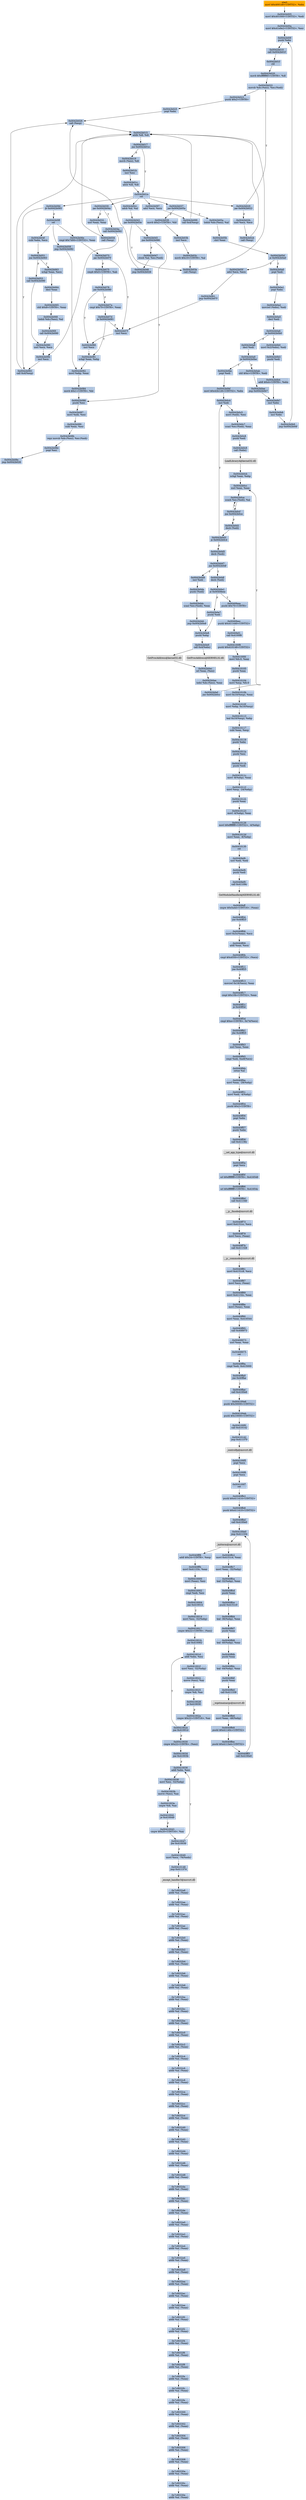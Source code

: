 digraph G {
node[shape=rectangle,style=filled,fillcolor=lightsteelblue,color=lightsteelblue]
bgcolor="transparent"
a0x0042b000movl_0x4001d0UINT32_ebx[label="start\nmovl $0x4001d0<UINT32>, %ebx",fillcolor="orange",color="lightgrey"];
a0x0042b005movl_0x401000UINT32_edi[label="0x0042b005\nmovl $0x401000<UINT32>, %edi"];
a0x0042b00amovl_0x41e9e2UINT32_esi[label="0x0042b00a\nmovl $0x41e9e2<UINT32>, %esi"];
a0x0042b00fpushl_ebx[label="0x0042b00f\npushl %ebx"];
a0x0042b010call_0x0042b01f[label="0x0042b010\ncall 0x0042b01f"];
a0x0042b01fcld_[label="0x0042b01f\ncld "];
a0x0042b020movb_0xffffff80UINT8_dl[label="0x0042b020\nmovb $0xffffff80<UINT8>, %dl"];
a0x0042b022movsb_ds_esi__es_edi_[label="0x0042b022\nmovsb %ds:(%esi), %es:(%edi)"];
a0x0042b023pushl_0x2UINT8[label="0x0042b023\npushl $0x2<UINT8>"];
a0x0042b025popl_ebx[label="0x0042b025\npopl %ebx"];
a0x0042b026call_esp_[label="0x0042b026\ncall (%esp)"];
a0x0042b015addb_dl_dl[label="0x0042b015\naddb %dl, %dl"];
a0x0042b017jne_0x0042b01e[label="0x0042b017\njne 0x0042b01e"];
a0x0042b019movb_esi__dl[label="0x0042b019\nmovb (%esi), %dl"];
a0x0042b01bincl_esi[label="0x0042b01b\nincl %esi"];
a0x0042b01cadcb_dl_dl[label="0x0042b01c\nadcb %dl, %dl"];
a0x0042b01eret[label="0x0042b01e\nret"];
a0x0042b029jae_0x0042b022[label="0x0042b029\njae 0x0042b022"];
a0x0042b02bxorl_ecx_ecx[label="0x0042b02b\nxorl %ecx, %ecx"];
a0x0042b02dcall_esp_[label="0x0042b02d\ncall (%esp)"];
a0x0042b030jae_0x0042b04a[label="0x0042b030\njae 0x0042b04a"];
a0x0042b032xorl_eax_eax[label="0x0042b032\nxorl %eax, %eax"];
a0x0042b034call_esp_[label="0x0042b034\ncall (%esp)"];
a0x0042b037jae_0x0042b05a[label="0x0042b037\njae 0x0042b05a"];
a0x0042b039movb_0x2UINT8_bl[label="0x0042b039\nmovb $0x2<UINT8>, %bl"];
a0x0042b03bincl_ecx[label="0x0042b03b\nincl %ecx"];
a0x0042b03cmovb_0x10UINT8_al[label="0x0042b03c\nmovb $0x10<UINT8>, %al"];
a0x0042b03ecall_esp_[label="0x0042b03e\ncall (%esp)"];
a0x0042b041adcb_al_al[label="0x0042b041\nadcb %al, %al"];
a0x0042b043jae_0x0042b03e[label="0x0042b043\njae 0x0042b03e"];
a0x0042b045jne_0x0042b086[label="0x0042b045\njne 0x0042b086"];
a0x0042b086pushl_esi[label="0x0042b086\npushl %esi"];
a0x0042b087movl_edi_esi[label="0x0042b087\nmovl %edi, %esi"];
a0x0042b089subl_eax_esi[label="0x0042b089\nsubl %eax, %esi"];
a0x0042b08brepz_movsb_ds_esi__es_edi_[label="0x0042b08b\nrepz movsb %ds:(%esi), %es:(%edi)"];
a0x0042b08dpopl_esi[label="0x0042b08d\npopl %esi"];
a0x0042b08ejmp_0x0042b026[label="0x0042b08e\njmp 0x0042b026"];
a0x0042b047stosb_al_es_edi_[label="0x0042b047\nstosb %al, %es:(%edi)"];
a0x0042b048jmp_0x0042b026[label="0x0042b048\njmp 0x0042b026"];
a0x0042b05alodsb_ds_esi__al[label="0x0042b05a\nlodsb %ds:(%esi), %al"];
a0x0042b05bshrl_eax[label="0x0042b05b\nshrl %eax"];
a0x0042b05dje_0x0042b0a0[label="0x0042b05d\nje 0x0042b0a0"];
a0x0042b05fadcl_ecx_ecx[label="0x0042b05f\nadcl %ecx, %ecx"];
a0x0042b061jmp_0x0042b07f[label="0x0042b061\njmp 0x0042b07f"];
a0x0042b07fincl_ecx[label="0x0042b07f\nincl %ecx"];
a0x0042b080incl_ecx[label="0x0042b080\nincl %ecx"];
a0x0042b081xchgl_eax_ebp[label="0x0042b081\nxchgl %eax, %ebp"];
a0x0042b082movl_ebp_eax[label="0x0042b082\nmovl %ebp, %eax"];
a0x0042b084movb_0x1UINT8_bl[label="0x0042b084\nmovb $0x1<UINT8>, %bl"];
a0x0042b04acall_0x0042b092[label="0x0042b04a\ncall 0x0042b092"];
a0x0042b092incl_ecx[label="0x0042b092\nincl %ecx"];
a0x0042b093call_0x4esp_[label="0x0042b093\ncall 0x4(%esp)"];
a0x0042b097adcl_ecx_ecx[label="0x0042b097\nadcl %ecx, %ecx"];
a0x0042b099call_0x4esp_[label="0x0042b099\ncall 0x4(%esp)"];
a0x0042b09djb_0x0042b093[label="0x0042b09d\njb 0x0042b093"];
a0x0042b09fret[label="0x0042b09f\nret"];
a0x0042b04fsubl_ebx_ecx[label="0x0042b04f\nsubl %ebx, %ecx"];
a0x0042b051jne_0x0042b063[label="0x0042b051\njne 0x0042b063"];
a0x0042b063xchgl_eax_ecx[label="0x0042b063\nxchgl %eax, %ecx"];
a0x0042b064decl_eax[label="0x0042b064\ndecl %eax"];
a0x0042b065shll_0x8UINT8_eax[label="0x0042b065\nshll $0x8<UINT8>, %eax"];
a0x0042b068lodsb_ds_esi__al[label="0x0042b068\nlodsb %ds:(%esi), %al"];
a0x0042b069call_0x0042b090[label="0x0042b069\ncall 0x0042b090"];
a0x0042b090xorl_ecx_ecx[label="0x0042b090\nxorl %ecx, %ecx"];
a0x0042b06ecmpl_0x7d00UINT32_eax[label="0x0042b06e\ncmpl $0x7d00<UINT32>, %eax"];
a0x0042b073jae_0x0042b07f[label="0x0042b073\njae 0x0042b07f"];
a0x0042b075cmpb_0x5UINT8_ah[label="0x0042b075\ncmpb $0x5<UINT8>, %ah"];
a0x0042b078jae_0x0042b080[label="0x0042b078\njae 0x0042b080"];
a0x0042b07acmpl_0x7fUINT8_eax[label="0x0042b07a\ncmpl $0x7f<UINT8>, %eax"];
a0x0042b07dja_0x0042b081[label="0x0042b07d\nja 0x0042b081"];
a0x0042b053call_0x0042b090[label="0x0042b053\ncall 0x0042b090"];
a0x0042b058jmp_0x0042b082[label="0x0042b058\njmp 0x0042b082"];
a0x0042b0a0popl_edi[label="0x0042b0a0\npopl %edi"];
a0x0042b0a1popl_ebx[label="0x0042b0a1\npopl %ebx"];
a0x0042b0a2movzwl_ebx__edi[label="0x0042b0a2\nmovzwl (%ebx), %edi"];
a0x0042b0a5decl_edi[label="0x0042b0a5\ndecl %edi"];
a0x0042b0a6je_0x0042b0b0[label="0x0042b0a6\nje 0x0042b0b0"];
a0x0042b0a8decl_edi[label="0x0042b0a8\ndecl %edi"];
a0x0042b0a9je_0x0042b0be[label="0x0042b0a9\nje 0x0042b0be"];
a0x0042b0abshll_0xcUINT8_edi[label="0x0042b0ab\nshll $0xc<UINT8>, %edi"];
a0x0042b0aejmp_0x0042b0b7[label="0x0042b0ae\njmp 0x0042b0b7"];
a0x0042b0b7incl_ebx[label="0x0042b0b7\nincl %ebx"];
a0x0042b0b8incl_ebx[label="0x0042b0b8\nincl %ebx"];
a0x0042b0b9jmp_0x0042b00f[label="0x0042b0b9\njmp 0x0042b00f"];
a0x0042b0b0movl_0x2ebx__edi[label="0x0042b0b0\nmovl 0x2(%ebx), %edi"];
a0x0042b0b3pushl_edi[label="0x0042b0b3\npushl %edi"];
a0x0042b0b4addl_0x4UINT8_ebx[label="0x0042b0b4\naddl $0x4<UINT8>, %ebx"];
a0x0042b0bepopl_edi[label="0x0042b0be\npopl %edi"];
a0x0042b0bfmovl_0x42b128UINT32_ebx[label="0x0042b0bf\nmovl $0x42b128<UINT32>, %ebx"];
a0x0042b0c4incl_edi[label="0x0042b0c4\nincl %edi"];
a0x0042b0c5movl_edi__esi[label="0x0042b0c5\nmovl (%edi), %esi"];
a0x0042b0c7scasl_es_edi__eax[label="0x0042b0c7\nscasl %es:(%edi), %eax"];
a0x0042b0c8pushl_edi[label="0x0042b0c8\npushl %edi"];
a0x0042b0c9call_ebx_[label="0x0042b0c9\ncall (%ebx)"];
LoadLibraryA_kernel32_dll[label="LoadLibraryA@kernel32.dll",fillcolor="lightgrey",color="lightgrey"];
a0x0042b0cbxchgl_eax_ebp[label="0x0042b0cb\nxchgl %eax, %ebp"];
a0x0042b0ccxorl_eax_eax[label="0x0042b0cc\nxorl %eax, %eax"];
a0x0042b0cescasb_es_edi__al[label="0x0042b0ce\nscasb %es:(%edi), %al"];
a0x0042b0cfjne_0x0042b0ce[label="0x0042b0cf\njne 0x0042b0ce"];
a0x0042b0d1decb_edi_[label="0x0042b0d1\ndecb (%edi)"];
a0x0042b0d3je_0x0042b0c4[label="0x0042b0d3\nje 0x0042b0c4"];
a0x0042b0d5decb_edi_[label="0x0042b0d5\ndecb (%edi)"];
a0x0042b0d7jne_0x0042b0df[label="0x0042b0d7\njne 0x0042b0df"];
a0x0042b0dfdecb_edi_[label="0x0042b0df\ndecb (%edi)"];
a0x0042b0e1je_0x0040feea[label="0x0042b0e1\nje 0x0040feea"];
a0x0042b0e7pushl_edi[label="0x0042b0e7\npushl %edi"];
a0x0042b0e8pushl_ebp[label="0x0042b0e8\npushl %ebp"];
a0x0042b0e9call_0x4ebx_[label="0x0042b0e9\ncall 0x4(%ebx)"];
GetProcAddress_kernel32_dll[label="GetProcAddress@kernel32.dll",fillcolor="lightgrey",color="lightgrey"];
a0x0042b0ecorl_eax_esi_[label="0x0042b0ec\norl %eax, (%esi)"];
a0x0042b0eelodsl_ds_esi__eax[label="0x0042b0ee\nlodsl %ds:(%esi), %eax"];
a0x0042b0efjne_0x0042b0cc[label="0x0042b0ef\njne 0x0042b0cc"];
a0x0042b0d9incl_edi[label="0x0042b0d9\nincl %edi"];
a0x0042b0dapushl_edi_[label="0x0042b0da\npushl (%edi)"];
a0x0042b0dcscasl_es_edi__eax[label="0x0042b0dc\nscasl %es:(%edi), %eax"];
a0x0042b0ddjmp_0x0042b0e8[label="0x0042b0dd\njmp 0x0042b0e8"];
GetProcAddress_KERNEL32_dll[label="GetProcAddress@KERNEL32.dll",fillcolor="lightgrey",color="lightgrey"];
a0x0040feeapushl_0x70UINT8[label="0x0040feea\npushl $0x70<UINT8>"];
a0x0040feecpushl_0x411440UINT32[label="0x0040feec\npushl $0x411440<UINT32>"];
a0x0040fef1call_0x4100f8[label="0x0040fef1\ncall 0x4100f8"];
a0x004100f8pushl_0x410148UINT32[label="0x004100f8\npushl $0x410148<UINT32>"];
a0x004100fdmovl_fs_0_eax[label="0x004100fd\nmovl %fs:0, %eax"];
a0x00410103pushl_eax[label="0x00410103\npushl %eax"];
a0x00410104movl_esp_fs_0[label="0x00410104\nmovl %esp, %fs:0"];
a0x0041010bmovl_0x10esp__eax[label="0x0041010b\nmovl 0x10(%esp), %eax"];
a0x0041010fmovl_ebp_0x10esp_[label="0x0041010f\nmovl %ebp, 0x10(%esp)"];
a0x00410113leal_0x10esp__ebp[label="0x00410113\nleal 0x10(%esp), %ebp"];
a0x00410117subl_eax_esp[label="0x00410117\nsubl %eax, %esp"];
a0x00410119pushl_ebx[label="0x00410119\npushl %ebx"];
a0x0041011apushl_esi[label="0x0041011a\npushl %esi"];
a0x0041011bpushl_edi[label="0x0041011b\npushl %edi"];
a0x0041011cmovl__8ebp__eax[label="0x0041011c\nmovl -8(%ebp), %eax"];
a0x0041011fmovl_esp__24ebp_[label="0x0041011f\nmovl %esp, -24(%ebp)"];
a0x00410122pushl_eax[label="0x00410122\npushl %eax"];
a0x00410123movl__4ebp__eax[label="0x00410123\nmovl -4(%ebp), %eax"];
a0x00410126movl_0xffffffffUINT32__4ebp_[label="0x00410126\nmovl $0xffffffff<UINT32>, -4(%ebp)"];
a0x0041012dmovl_eax__8ebp_[label="0x0041012d\nmovl %eax, -8(%ebp)"];
a0x00410130ret[label="0x00410130\nret"];
a0x0040fef6xorl_edi_edi[label="0x0040fef6\nxorl %edi, %edi"];
a0x0040fef8pushl_edi[label="0x0040fef8\npushl %edi"];
a0x0040fef9call_0x41109c[label="0x0040fef9\ncall 0x41109c"];
GetModuleHandleA_KERNEL32_dll[label="GetModuleHandleA@KERNEL32.dll",fillcolor="lightgrey",color="lightgrey"];
a0x0040feffcmpw_0x5a4dUINT16_eax_[label="0x0040feff\ncmpw $0x5a4d<UINT16>, (%eax)"];
a0x0040ff04jne_0x40ff25[label="0x0040ff04\njne 0x40ff25"];
a0x0040ff06movl_0x3ceax__ecx[label="0x0040ff06\nmovl 0x3c(%eax), %ecx"];
a0x0040ff09addl_eax_ecx[label="0x0040ff09\naddl %eax, %ecx"];
a0x0040ff0bcmpl_0x4550UINT32_ecx_[label="0x0040ff0b\ncmpl $0x4550<UINT32>, (%ecx)"];
a0x0040ff11jne_0x40ff25[label="0x0040ff11\njne 0x40ff25"];
a0x0040ff13movzwl_0x18ecx__eax[label="0x0040ff13\nmovzwl 0x18(%ecx), %eax"];
a0x0040ff17cmpl_0x10bUINT32_eax[label="0x0040ff17\ncmpl $0x10b<UINT32>, %eax"];
a0x0040ff1cje_0x40ff3d[label="0x0040ff1c\nje 0x40ff3d"];
a0x0040ff3dcmpl_0xeUINT8_0x74ecx_[label="0x0040ff3d\ncmpl $0xe<UINT8>, 0x74(%ecx)"];
a0x0040ff41jbe_0x40ff25[label="0x0040ff41\njbe 0x40ff25"];
a0x0040ff43xorl_eax_eax[label="0x0040ff43\nxorl %eax, %eax"];
a0x0040ff45cmpl_edi_0xe8ecx_[label="0x0040ff45\ncmpl %edi, 0xe8(%ecx)"];
a0x0040ff4bsetne_al[label="0x0040ff4b\nsetne %al"];
a0x0040ff4emovl_eax__28ebp_[label="0x0040ff4e\nmovl %eax, -28(%ebp)"];
a0x0040ff51movl_edi__4ebp_[label="0x0040ff51\nmovl %edi, -4(%ebp)"];
a0x0040ff54pushl_0x2UINT8[label="0x0040ff54\npushl $0x2<UINT8>"];
a0x0040ff56popl_ebx[label="0x0040ff56\npopl %ebx"];
a0x0040ff57pushl_ebx[label="0x0040ff57\npushl %ebx"];
a0x0040ff58call_0x41136c[label="0x0040ff58\ncall 0x41136c"];
a__set_app_type_msvcrt_dll[label="__set_app_type@msvcrt.dll",fillcolor="lightgrey",color="lightgrey"];
a0x0040ff5epopl_ecx[label="0x0040ff5e\npopl %ecx"];
a0x0040ff5forl_0xffffffffUINT8_0x416548[label="0x0040ff5f\norl $0xffffffff<UINT8>, 0x416548"];
a0x0040ff66orl_0xffffffffUINT8_0x41654c[label="0x0040ff66\norl $0xffffffff<UINT8>, 0x41654c"];
a0x0040ff6dcall_0x411340[label="0x0040ff6d\ncall 0x411340"];
a__p__fmode_msvcrt_dll[label="__p__fmode@msvcrt.dll",fillcolor="lightgrey",color="lightgrey"];
a0x0040ff73movl_0x4151cc_ecx[label="0x0040ff73\nmovl 0x4151cc, %ecx"];
a0x0040ff79movl_ecx_eax_[label="0x0040ff79\nmovl %ecx, (%eax)"];
a0x0040ff7bcall_0x411328[label="0x0040ff7b\ncall 0x411328"];
a__p__commode_msvcrt_dll[label="__p__commode@msvcrt.dll",fillcolor="lightgrey",color="lightgrey"];
a0x0040ff81movl_0x4151c8_ecx[label="0x0040ff81\nmovl 0x4151c8, %ecx"];
a0x0040ff87movl_ecx_eax_[label="0x0040ff87\nmovl %ecx, (%eax)"];
a0x0040ff89movl_0x41132c_eax[label="0x0040ff89\nmovl 0x41132c, %eax"];
a0x0040ff8emovl_eax__eax[label="0x0040ff8e\nmovl (%eax), %eax"];
a0x0040ff90movl_eax_0x416544[label="0x0040ff90\nmovl %eax, 0x416544"];
a0x0040ff95call_0x408973[label="0x0040ff95\ncall 0x408973"];
a0x00408973xorl_eax_eax[label="0x00408973\nxorl %eax, %eax"];
a0x00408975ret[label="0x00408975\nret"];
a0x0040ff9acmpl_edi_0x415000[label="0x0040ff9a\ncmpl %edi, 0x415000"];
a0x0040ffa0jne_0x40ffae[label="0x0040ffa0\njne 0x40ffae"];
a0x0040ffaecall_0x4100e6[label="0x0040ffae\ncall 0x4100e6"];
a0x004100e6pushl_0x30000UINT32[label="0x004100e6\npushl $0x30000<UINT32>"];
a0x004100ebpushl_0x10000UINT32[label="0x004100eb\npushl $0x10000<UINT32>"];
a0x004100f0call_0x410142[label="0x004100f0\ncall 0x410142"];
a0x00410142jmp_0x411370[label="0x00410142\njmp 0x411370"];
a_controlfp_msvcrt_dll[label="_controlfp@msvcrt.dll",fillcolor="lightgrey",color="lightgrey"];
a0x004100f5popl_ecx[label="0x004100f5\npopl %ecx"];
a0x004100f6popl_ecx[label="0x004100f6\npopl %ecx"];
a0x004100f7ret[label="0x004100f7\nret"];
a0x0040ffb3pushl_0x411414UINT32[label="0x0040ffb3\npushl $0x411414<UINT32>"];
a0x0040ffb8pushl_0x411410UINT32[label="0x0040ffb8\npushl $0x411410<UINT32>"];
a0x0040ffbdcall_0x4100e0[label="0x0040ffbd\ncall 0x4100e0"];
a0x004100e0jmp_0x411334[label="0x004100e0\njmp 0x411334"];
a_initterm_msvcrt_dll[label="_initterm@msvcrt.dll",fillcolor="lightgrey",color="lightgrey"];
a0x0040ffc2movl_0x4151c4_eax[label="0x0040ffc2\nmovl 0x4151c4, %eax"];
a0x0040ffc7movl_eax__32ebp_[label="0x0040ffc7\nmovl %eax, -32(%ebp)"];
a0x0040ffcaleal__32ebp__eax[label="0x0040ffca\nleal -32(%ebp), %eax"];
a0x0040ffcdpushl_eax[label="0x0040ffcd\npushl %eax"];
a0x0040ffcepushl_0x4151c0[label="0x0040ffce\npushl 0x4151c0"];
a0x0040ffd4leal__36ebp__eax[label="0x0040ffd4\nleal -36(%ebp), %eax"];
a0x0040ffd7pushl_eax[label="0x0040ffd7\npushl %eax"];
a0x0040ffd8leal__40ebp__eax[label="0x0040ffd8\nleal -40(%ebp), %eax"];
a0x0040ffdbpushl_eax[label="0x0040ffdb\npushl %eax"];
a0x0040ffdcleal__44ebp__eax[label="0x0040ffdc\nleal -44(%ebp), %eax"];
a0x0040ffdfpushl_eax[label="0x0040ffdf\npushl %eax"];
a0x0040ffe0call_0x411338[label="0x0040ffe0\ncall 0x411338"];
a__wgetmainargs_msvcrt_dll[label="__wgetmainargs@msvcrt.dll",fillcolor="lightgrey",color="lightgrey"];
a0x0040ffe6movl_eax__48ebp_[label="0x0040ffe6\nmovl %eax, -48(%ebp)"];
a0x0040ffe9pushl_0x41140cUINT32[label="0x0040ffe9\npushl $0x41140c<UINT32>"];
a0x0040ffeepushl_0x4113e4UINT32[label="0x0040ffee\npushl $0x4113e4<UINT32>"];
a0x0040fff3call_0x4100e0[label="0x0040fff3\ncall 0x4100e0"];
a0x0040fff8addl_0x24UINT8_esp[label="0x0040fff8\naddl $0x24<UINT8>, %esp"];
a0x0040fffbmovl_0x41133c_eax[label="0x0040fffb\nmovl 0x41133c, %eax"];
a0x00410000movl_eax__esi[label="0x00410000\nmovl (%eax), %esi"];
a0x00410002cmpl_edi_esi[label="0x00410002\ncmpl %edi, %esi"];
a0x00410004jne_0x410014[label="0x00410004\njne 0x410014"];
a0x00410014movl_esi__52ebp_[label="0x00410014\nmovl %esi, -52(%ebp)"];
a0x00410017cmpw_0x22UINT8_esi_[label="0x00410017\ncmpw $0x22<UINT8>, (%esi)"];
a0x0041001bjne_0x410062[label="0x0041001b\njne 0x410062"];
a0x0041001daddl_ebx_esi[label="0x0041001d\naddl %ebx, %esi"];
a0x0041001fmovl_esi__52ebp_[label="0x0041001f\nmovl %esi, -52(%ebp)"];
a0x00410022movw_esi__ax[label="0x00410022\nmovw (%esi), %ax"];
a0x00410025cmpw_di_ax[label="0x00410025\ncmpw %di, %ax"];
a0x00410028je_0x410030[label="0x00410028\nje 0x410030"];
a0x0041002acmpw_0x22UINT16_ax[label="0x0041002a\ncmpw $0x22<UINT16>, %ax"];
a0x0041002ejne_0x41001d[label="0x0041002e\njne 0x41001d"];
a0x00410030cmpw_0x22UINT8_esi_[label="0x00410030\ncmpw $0x22<UINT8>, (%esi)"];
a0x00410034jne_0x41003b[label="0x00410034\njne 0x41003b"];
a0x00410036addl_ebx_esi[label="0x00410036\naddl %ebx, %esi"];
a0x00410038movl_esi__52ebp_[label="0x00410038\nmovl %esi, -52(%ebp)"];
a0x0041003bmovw_esi__ax[label="0x0041003b\nmovw (%esi), %ax"];
a0x0041003ecmpw_di_ax[label="0x0041003e\ncmpw %di, %ax"];
a0x00410041je_0x410049[label="0x00410041\nje 0x410049"];
a0x00410043cmpw_0x20UINT16_ax[label="0x00410043\ncmpw $0x20<UINT16>, %ax"];
a0x00410047jbe_0x410036[label="0x00410047\njbe 0x410036"];
a0x00410049movl_ecx__76edx_[label="0x00410049\nmovl %ecx, -76(%edx)"];
a0x00410148jmp_0x411374[label="0x00410148\njmp 0x411374"];
a_except_handler3_msvcrt_dll[label="_except_handler3@msvcrt.dll",fillcolor="lightgrey",color="lightgrey"];
a0x7c9032a8addb_al_eax_[label="0x7c9032a8\naddb %al, (%eax)"];
a0x7c9032aaaddb_al_eax_[label="0x7c9032aa\naddb %al, (%eax)"];
a0x7c9032acaddb_al_eax_[label="0x7c9032ac\naddb %al, (%eax)"];
a0x7c9032aeaddb_al_eax_[label="0x7c9032ae\naddb %al, (%eax)"];
a0x7c9032b0addb_al_eax_[label="0x7c9032b0\naddb %al, (%eax)"];
a0x7c9032b2addb_al_eax_[label="0x7c9032b2\naddb %al, (%eax)"];
a0x7c9032b4addb_al_eax_[label="0x7c9032b4\naddb %al, (%eax)"];
a0x7c9032b6addb_al_eax_[label="0x7c9032b6\naddb %al, (%eax)"];
a0x7c9032b8addb_al_eax_[label="0x7c9032b8\naddb %al, (%eax)"];
a0x7c9032baaddb_al_eax_[label="0x7c9032ba\naddb %al, (%eax)"];
a0x7c9032bcaddb_al_eax_[label="0x7c9032bc\naddb %al, (%eax)"];
a0x7c9032beaddb_al_eax_[label="0x7c9032be\naddb %al, (%eax)"];
a0x7c9032c0addb_al_eax_[label="0x7c9032c0\naddb %al, (%eax)"];
a0x7c9032c2addb_al_eax_[label="0x7c9032c2\naddb %al, (%eax)"];
a0x7c9032c4addb_al_eax_[label="0x7c9032c4\naddb %al, (%eax)"];
a0x7c9032c6addb_al_eax_[label="0x7c9032c6\naddb %al, (%eax)"];
a0x7c9032c8addb_al_eax_[label="0x7c9032c8\naddb %al, (%eax)"];
a0x7c9032caaddb_al_eax_[label="0x7c9032ca\naddb %al, (%eax)"];
a0x7c9032ccaddb_al_eax_[label="0x7c9032cc\naddb %al, (%eax)"];
a0x7c9032ceaddb_al_eax_[label="0x7c9032ce\naddb %al, (%eax)"];
a0x7c9032d0addb_al_eax_[label="0x7c9032d0\naddb %al, (%eax)"];
a0x7c9032d2addb_al_eax_[label="0x7c9032d2\naddb %al, (%eax)"];
a0x7c9032d4addb_al_eax_[label="0x7c9032d4\naddb %al, (%eax)"];
a0x7c9032d6addb_al_eax_[label="0x7c9032d6\naddb %al, (%eax)"];
a0x7c9032d8addb_al_eax_[label="0x7c9032d8\naddb %al, (%eax)"];
a0x7c9032daaddb_al_eax_[label="0x7c9032da\naddb %al, (%eax)"];
a0x7c9032dcaddb_al_eax_[label="0x7c9032dc\naddb %al, (%eax)"];
a0x7c9032deaddb_al_eax_[label="0x7c9032de\naddb %al, (%eax)"];
a0x7c9032e0addb_al_eax_[label="0x7c9032e0\naddb %al, (%eax)"];
a0x7c9032e2addb_al_eax_[label="0x7c9032e2\naddb %al, (%eax)"];
a0x7c9032e4addb_al_eax_[label="0x7c9032e4\naddb %al, (%eax)"];
a0x7c9032e6addb_al_eax_[label="0x7c9032e6\naddb %al, (%eax)"];
a0x7c9032e8addb_al_eax_[label="0x7c9032e8\naddb %al, (%eax)"];
a0x7c9032eaaddb_al_eax_[label="0x7c9032ea\naddb %al, (%eax)"];
a0x7c9032ecaddb_al_eax_[label="0x7c9032ec\naddb %al, (%eax)"];
a0x7c9032eeaddb_al_eax_[label="0x7c9032ee\naddb %al, (%eax)"];
a0x7c9032f0addb_al_eax_[label="0x7c9032f0\naddb %al, (%eax)"];
a0x7c9032f2addb_al_eax_[label="0x7c9032f2\naddb %al, (%eax)"];
a0x7c9032f4addb_al_eax_[label="0x7c9032f4\naddb %al, (%eax)"];
a0x7c9032f6addb_al_eax_[label="0x7c9032f6\naddb %al, (%eax)"];
a0x7c9032f8addb_al_eax_[label="0x7c9032f8\naddb %al, (%eax)"];
a0x7c9032faaddb_al_eax_[label="0x7c9032fa\naddb %al, (%eax)"];
a0x7c9032fcaddb_al_eax_[label="0x7c9032fc\naddb %al, (%eax)"];
a0x7c9032feaddb_al_eax_[label="0x7c9032fe\naddb %al, (%eax)"];
a0x7c903300addb_al_eax_[label="0x7c903300\naddb %al, (%eax)"];
a0x7c903302addb_al_eax_[label="0x7c903302\naddb %al, (%eax)"];
a0x7c903304addb_al_eax_[label="0x7c903304\naddb %al, (%eax)"];
a0x7c903306addb_al_eax_[label="0x7c903306\naddb %al, (%eax)"];
a0x7c903308addb_al_eax_[label="0x7c903308\naddb %al, (%eax)"];
a0x7c90330aaddb_al_eax_[label="0x7c90330a\naddb %al, (%eax)"];
a0x7c90330caddb_al_eax_[label="0x7c90330c\naddb %al, (%eax)"];
a0x7c90330eaddb_al_eax_[label="0x7c90330e\naddb %al, (%eax)"];
a0x0042b000movl_0x4001d0UINT32_ebx -> a0x0042b005movl_0x401000UINT32_edi [color="#000000"];
a0x0042b005movl_0x401000UINT32_edi -> a0x0042b00amovl_0x41e9e2UINT32_esi [color="#000000"];
a0x0042b00amovl_0x41e9e2UINT32_esi -> a0x0042b00fpushl_ebx [color="#000000"];
a0x0042b00fpushl_ebx -> a0x0042b010call_0x0042b01f [color="#000000"];
a0x0042b010call_0x0042b01f -> a0x0042b01fcld_ [color="#000000"];
a0x0042b01fcld_ -> a0x0042b020movb_0xffffff80UINT8_dl [color="#000000"];
a0x0042b020movb_0xffffff80UINT8_dl -> a0x0042b022movsb_ds_esi__es_edi_ [color="#000000"];
a0x0042b022movsb_ds_esi__es_edi_ -> a0x0042b023pushl_0x2UINT8 [color="#000000"];
a0x0042b023pushl_0x2UINT8 -> a0x0042b025popl_ebx [color="#000000"];
a0x0042b025popl_ebx -> a0x0042b026call_esp_ [color="#000000"];
a0x0042b026call_esp_ -> a0x0042b015addb_dl_dl [color="#000000"];
a0x0042b015addb_dl_dl -> a0x0042b017jne_0x0042b01e [color="#000000"];
a0x0042b017jne_0x0042b01e -> a0x0042b019movb_esi__dl [color="#000000",label="F"];
a0x0042b019movb_esi__dl -> a0x0042b01bincl_esi [color="#000000"];
a0x0042b01bincl_esi -> a0x0042b01cadcb_dl_dl [color="#000000"];
a0x0042b01cadcb_dl_dl -> a0x0042b01eret [color="#000000"];
a0x0042b01eret -> a0x0042b029jae_0x0042b022 [color="#000000"];
a0x0042b029jae_0x0042b022 -> a0x0042b022movsb_ds_esi__es_edi_ [color="#000000",label="T"];
a0x0042b017jne_0x0042b01e -> a0x0042b01eret [color="#000000",label="T"];
a0x0042b029jae_0x0042b022 -> a0x0042b02bxorl_ecx_ecx [color="#000000",label="F"];
a0x0042b02bxorl_ecx_ecx -> a0x0042b02dcall_esp_ [color="#000000"];
a0x0042b02dcall_esp_ -> a0x0042b015addb_dl_dl [color="#000000"];
a0x0042b01eret -> a0x0042b030jae_0x0042b04a [color="#000000"];
a0x0042b030jae_0x0042b04a -> a0x0042b032xorl_eax_eax [color="#000000",label="F"];
a0x0042b032xorl_eax_eax -> a0x0042b034call_esp_ [color="#000000"];
a0x0042b034call_esp_ -> a0x0042b015addb_dl_dl [color="#000000"];
a0x0042b01eret -> a0x0042b037jae_0x0042b05a [color="#000000"];
a0x0042b037jae_0x0042b05a -> a0x0042b039movb_0x2UINT8_bl [color="#000000",label="F"];
a0x0042b039movb_0x2UINT8_bl -> a0x0042b03bincl_ecx [color="#000000"];
a0x0042b03bincl_ecx -> a0x0042b03cmovb_0x10UINT8_al [color="#000000"];
a0x0042b03cmovb_0x10UINT8_al -> a0x0042b03ecall_esp_ [color="#000000"];
a0x0042b03ecall_esp_ -> a0x0042b015addb_dl_dl [color="#000000"];
a0x0042b01eret -> a0x0042b041adcb_al_al [color="#000000"];
a0x0042b041adcb_al_al -> a0x0042b043jae_0x0042b03e [color="#000000"];
a0x0042b043jae_0x0042b03e -> a0x0042b03ecall_esp_ [color="#000000",label="T"];
a0x0042b043jae_0x0042b03e -> a0x0042b045jne_0x0042b086 [color="#000000",label="F"];
a0x0042b045jne_0x0042b086 -> a0x0042b086pushl_esi [color="#000000",label="T"];
a0x0042b086pushl_esi -> a0x0042b087movl_edi_esi [color="#000000"];
a0x0042b087movl_edi_esi -> a0x0042b089subl_eax_esi [color="#000000"];
a0x0042b089subl_eax_esi -> a0x0042b08brepz_movsb_ds_esi__es_edi_ [color="#000000"];
a0x0042b08brepz_movsb_ds_esi__es_edi_ -> a0x0042b08dpopl_esi [color="#000000"];
a0x0042b08dpopl_esi -> a0x0042b08ejmp_0x0042b026 [color="#000000"];
a0x0042b08ejmp_0x0042b026 -> a0x0042b026call_esp_ [color="#000000"];
a0x0042b045jne_0x0042b086 -> a0x0042b047stosb_al_es_edi_ [color="#000000",label="F"];
a0x0042b047stosb_al_es_edi_ -> a0x0042b048jmp_0x0042b026 [color="#000000"];
a0x0042b048jmp_0x0042b026 -> a0x0042b026call_esp_ [color="#000000"];
a0x0042b037jae_0x0042b05a -> a0x0042b05alodsb_ds_esi__al [color="#000000",label="T"];
a0x0042b05alodsb_ds_esi__al -> a0x0042b05bshrl_eax [color="#000000"];
a0x0042b05bshrl_eax -> a0x0042b05dje_0x0042b0a0 [color="#000000"];
a0x0042b05dje_0x0042b0a0 -> a0x0042b05fadcl_ecx_ecx [color="#000000",label="F"];
a0x0042b05fadcl_ecx_ecx -> a0x0042b061jmp_0x0042b07f [color="#000000"];
a0x0042b061jmp_0x0042b07f -> a0x0042b07fincl_ecx [color="#000000"];
a0x0042b07fincl_ecx -> a0x0042b080incl_ecx [color="#000000"];
a0x0042b080incl_ecx -> a0x0042b081xchgl_eax_ebp [color="#000000"];
a0x0042b081xchgl_eax_ebp -> a0x0042b082movl_ebp_eax [color="#000000"];
a0x0042b082movl_ebp_eax -> a0x0042b084movb_0x1UINT8_bl [color="#000000"];
a0x0042b084movb_0x1UINT8_bl -> a0x0042b086pushl_esi [color="#000000"];
a0x0042b030jae_0x0042b04a -> a0x0042b04acall_0x0042b092 [color="#000000",label="T"];
a0x0042b04acall_0x0042b092 -> a0x0042b092incl_ecx [color="#000000"];
a0x0042b092incl_ecx -> a0x0042b093call_0x4esp_ [color="#000000"];
a0x0042b093call_0x4esp_ -> a0x0042b015addb_dl_dl [color="#000000"];
a0x0042b01eret -> a0x0042b097adcl_ecx_ecx [color="#000000"];
a0x0042b097adcl_ecx_ecx -> a0x0042b099call_0x4esp_ [color="#000000"];
a0x0042b099call_0x4esp_ -> a0x0042b015addb_dl_dl [color="#000000"];
a0x0042b01eret -> a0x0042b09djb_0x0042b093 [color="#000000"];
a0x0042b09djb_0x0042b093 -> a0x0042b09fret [color="#000000",label="F"];
a0x0042b09fret -> a0x0042b04fsubl_ebx_ecx [color="#000000"];
a0x0042b04fsubl_ebx_ecx -> a0x0042b051jne_0x0042b063 [color="#000000"];
a0x0042b051jne_0x0042b063 -> a0x0042b063xchgl_eax_ecx [color="#000000",label="T"];
a0x0042b063xchgl_eax_ecx -> a0x0042b064decl_eax [color="#000000"];
a0x0042b064decl_eax -> a0x0042b065shll_0x8UINT8_eax [color="#000000"];
a0x0042b065shll_0x8UINT8_eax -> a0x0042b068lodsb_ds_esi__al [color="#000000"];
a0x0042b068lodsb_ds_esi__al -> a0x0042b069call_0x0042b090 [color="#000000"];
a0x0042b069call_0x0042b090 -> a0x0042b090xorl_ecx_ecx [color="#000000"];
a0x0042b090xorl_ecx_ecx -> a0x0042b092incl_ecx [color="#000000"];
a0x0042b09fret -> a0x0042b06ecmpl_0x7d00UINT32_eax [color="#000000"];
a0x0042b06ecmpl_0x7d00UINT32_eax -> a0x0042b073jae_0x0042b07f [color="#000000"];
a0x0042b073jae_0x0042b07f -> a0x0042b075cmpb_0x5UINT8_ah [color="#000000",label="F"];
a0x0042b075cmpb_0x5UINT8_ah -> a0x0042b078jae_0x0042b080 [color="#000000"];
a0x0042b078jae_0x0042b080 -> a0x0042b07acmpl_0x7fUINT8_eax [color="#000000",label="F"];
a0x0042b07acmpl_0x7fUINT8_eax -> a0x0042b07dja_0x0042b081 [color="#000000"];
a0x0042b07dja_0x0042b081 -> a0x0042b07fincl_ecx [color="#000000",label="F"];
a0x0042b051jne_0x0042b063 -> a0x0042b053call_0x0042b090 [color="#000000",label="F"];
a0x0042b053call_0x0042b090 -> a0x0042b090xorl_ecx_ecx [color="#000000"];
a0x0042b09djb_0x0042b093 -> a0x0042b093call_0x4esp_ [color="#000000",label="T"];
a0x0042b09fret -> a0x0042b058jmp_0x0042b082 [color="#000000"];
a0x0042b058jmp_0x0042b082 -> a0x0042b082movl_ebp_eax [color="#000000"];
a0x0042b07dja_0x0042b081 -> a0x0042b081xchgl_eax_ebp [color="#000000",label="T"];
a0x0042b078jae_0x0042b080 -> a0x0042b080incl_ecx [color="#000000",label="T"];
a0x0042b073jae_0x0042b07f -> a0x0042b07fincl_ecx [color="#000000",label="T"];
a0x0042b05dje_0x0042b0a0 -> a0x0042b0a0popl_edi [color="#000000",label="T"];
a0x0042b0a0popl_edi -> a0x0042b0a1popl_ebx [color="#000000"];
a0x0042b0a1popl_ebx -> a0x0042b0a2movzwl_ebx__edi [color="#000000"];
a0x0042b0a2movzwl_ebx__edi -> a0x0042b0a5decl_edi [color="#000000"];
a0x0042b0a5decl_edi -> a0x0042b0a6je_0x0042b0b0 [color="#000000"];
a0x0042b0a6je_0x0042b0b0 -> a0x0042b0a8decl_edi [color="#000000",label="F"];
a0x0042b0a8decl_edi -> a0x0042b0a9je_0x0042b0be [color="#000000"];
a0x0042b0a9je_0x0042b0be -> a0x0042b0abshll_0xcUINT8_edi [color="#000000",label="F"];
a0x0042b0abshll_0xcUINT8_edi -> a0x0042b0aejmp_0x0042b0b7 [color="#000000"];
a0x0042b0aejmp_0x0042b0b7 -> a0x0042b0b7incl_ebx [color="#000000"];
a0x0042b0b7incl_ebx -> a0x0042b0b8incl_ebx [color="#000000"];
a0x0042b0b8incl_ebx -> a0x0042b0b9jmp_0x0042b00f [color="#000000"];
a0x0042b0b9jmp_0x0042b00f -> a0x0042b00fpushl_ebx [color="#000000"];
a0x0042b0a6je_0x0042b0b0 -> a0x0042b0b0movl_0x2ebx__edi [color="#000000",label="T"];
a0x0042b0b0movl_0x2ebx__edi -> a0x0042b0b3pushl_edi [color="#000000"];
a0x0042b0b3pushl_edi -> a0x0042b0b4addl_0x4UINT8_ebx [color="#000000"];
a0x0042b0b4addl_0x4UINT8_ebx -> a0x0042b0b7incl_ebx [color="#000000"];
a0x0042b0a9je_0x0042b0be -> a0x0042b0bepopl_edi [color="#000000",label="T"];
a0x0042b0bepopl_edi -> a0x0042b0bfmovl_0x42b128UINT32_ebx [color="#000000"];
a0x0042b0bfmovl_0x42b128UINT32_ebx -> a0x0042b0c4incl_edi [color="#000000"];
a0x0042b0c4incl_edi -> a0x0042b0c5movl_edi__esi [color="#000000"];
a0x0042b0c5movl_edi__esi -> a0x0042b0c7scasl_es_edi__eax [color="#000000"];
a0x0042b0c7scasl_es_edi__eax -> a0x0042b0c8pushl_edi [color="#000000"];
a0x0042b0c8pushl_edi -> a0x0042b0c9call_ebx_ [color="#000000"];
a0x0042b0c9call_ebx_ -> LoadLibraryA_kernel32_dll [color="#000000"];
LoadLibraryA_kernel32_dll -> a0x0042b0cbxchgl_eax_ebp [color="#000000"];
a0x0042b0cbxchgl_eax_ebp -> a0x0042b0ccxorl_eax_eax [color="#000000"];
a0x0042b0ccxorl_eax_eax -> a0x0042b0cescasb_es_edi__al [color="#000000"];
a0x0042b0cescasb_es_edi__al -> a0x0042b0cfjne_0x0042b0ce [color="#000000"];
a0x0042b0cfjne_0x0042b0ce -> a0x0042b0cescasb_es_edi__al [color="#000000",label="T"];
a0x0042b0cfjne_0x0042b0ce -> a0x0042b0d1decb_edi_ [color="#000000",label="F"];
a0x0042b0d1decb_edi_ -> a0x0042b0d3je_0x0042b0c4 [color="#000000"];
a0x0042b0d3je_0x0042b0c4 -> a0x0042b0d5decb_edi_ [color="#000000",label="F"];
a0x0042b0d5decb_edi_ -> a0x0042b0d7jne_0x0042b0df [color="#000000"];
a0x0042b0d7jne_0x0042b0df -> a0x0042b0dfdecb_edi_ [color="#000000",label="T"];
a0x0042b0dfdecb_edi_ -> a0x0042b0e1je_0x0040feea [color="#000000"];
a0x0042b0e1je_0x0040feea -> a0x0042b0e7pushl_edi [color="#000000",label="F"];
a0x0042b0e7pushl_edi -> a0x0042b0e8pushl_ebp [color="#000000"];
a0x0042b0e8pushl_ebp -> a0x0042b0e9call_0x4ebx_ [color="#000000"];
a0x0042b0e9call_0x4ebx_ -> GetProcAddress_kernel32_dll [color="#000000"];
GetProcAddress_kernel32_dll -> a0x0042b0ecorl_eax_esi_ [color="#000000"];
a0x0042b0ecorl_eax_esi_ -> a0x0042b0eelodsl_ds_esi__eax [color="#000000"];
a0x0042b0eelodsl_ds_esi__eax -> a0x0042b0efjne_0x0042b0cc [color="#000000"];
a0x0042b0efjne_0x0042b0cc -> a0x0042b0ccxorl_eax_eax [color="#000000",label="T"];
a0x0042b0d3je_0x0042b0c4 -> a0x0042b0c4incl_edi [color="#000000",label="T"];
a0x0042b0d7jne_0x0042b0df -> a0x0042b0d9incl_edi [color="#000000",label="F"];
a0x0042b0d9incl_edi -> a0x0042b0dapushl_edi_ [color="#000000"];
a0x0042b0dapushl_edi_ -> a0x0042b0dcscasl_es_edi__eax [color="#000000"];
a0x0042b0dcscasl_es_edi__eax -> a0x0042b0ddjmp_0x0042b0e8 [color="#000000"];
a0x0042b0ddjmp_0x0042b0e8 -> a0x0042b0e8pushl_ebp [color="#000000"];
a0x0042b0e9call_0x4ebx_ -> GetProcAddress_KERNEL32_dll [color="#000000"];
GetProcAddress_KERNEL32_dll -> a0x0042b0ecorl_eax_esi_ [color="#000000"];
a0x0042b0e1je_0x0040feea -> a0x0040feeapushl_0x70UINT8 [color="#000000",label="T"];
a0x0040feeapushl_0x70UINT8 -> a0x0040feecpushl_0x411440UINT32 [color="#000000"];
a0x0040feecpushl_0x411440UINT32 -> a0x0040fef1call_0x4100f8 [color="#000000"];
a0x0040fef1call_0x4100f8 -> a0x004100f8pushl_0x410148UINT32 [color="#000000"];
a0x004100f8pushl_0x410148UINT32 -> a0x004100fdmovl_fs_0_eax [color="#000000"];
a0x004100fdmovl_fs_0_eax -> a0x00410103pushl_eax [color="#000000"];
a0x00410103pushl_eax -> a0x00410104movl_esp_fs_0 [color="#000000"];
a0x00410104movl_esp_fs_0 -> a0x0041010bmovl_0x10esp__eax [color="#000000"];
a0x0041010bmovl_0x10esp__eax -> a0x0041010fmovl_ebp_0x10esp_ [color="#000000"];
a0x0041010fmovl_ebp_0x10esp_ -> a0x00410113leal_0x10esp__ebp [color="#000000"];
a0x00410113leal_0x10esp__ebp -> a0x00410117subl_eax_esp [color="#000000"];
a0x00410117subl_eax_esp -> a0x00410119pushl_ebx [color="#000000"];
a0x00410119pushl_ebx -> a0x0041011apushl_esi [color="#000000"];
a0x0041011apushl_esi -> a0x0041011bpushl_edi [color="#000000"];
a0x0041011bpushl_edi -> a0x0041011cmovl__8ebp__eax [color="#000000"];
a0x0041011cmovl__8ebp__eax -> a0x0041011fmovl_esp__24ebp_ [color="#000000"];
a0x0041011fmovl_esp__24ebp_ -> a0x00410122pushl_eax [color="#000000"];
a0x00410122pushl_eax -> a0x00410123movl__4ebp__eax [color="#000000"];
a0x00410123movl__4ebp__eax -> a0x00410126movl_0xffffffffUINT32__4ebp_ [color="#000000"];
a0x00410126movl_0xffffffffUINT32__4ebp_ -> a0x0041012dmovl_eax__8ebp_ [color="#000000"];
a0x0041012dmovl_eax__8ebp_ -> a0x00410130ret [color="#000000"];
a0x00410130ret -> a0x0040fef6xorl_edi_edi [color="#000000"];
a0x0040fef6xorl_edi_edi -> a0x0040fef8pushl_edi [color="#000000"];
a0x0040fef8pushl_edi -> a0x0040fef9call_0x41109c [color="#000000"];
a0x0040fef9call_0x41109c -> GetModuleHandleA_KERNEL32_dll [color="#000000"];
GetModuleHandleA_KERNEL32_dll -> a0x0040feffcmpw_0x5a4dUINT16_eax_ [color="#000000"];
a0x0040feffcmpw_0x5a4dUINT16_eax_ -> a0x0040ff04jne_0x40ff25 [color="#000000"];
a0x0040ff04jne_0x40ff25 -> a0x0040ff06movl_0x3ceax__ecx [color="#000000",label="F"];
a0x0040ff06movl_0x3ceax__ecx -> a0x0040ff09addl_eax_ecx [color="#000000"];
a0x0040ff09addl_eax_ecx -> a0x0040ff0bcmpl_0x4550UINT32_ecx_ [color="#000000"];
a0x0040ff0bcmpl_0x4550UINT32_ecx_ -> a0x0040ff11jne_0x40ff25 [color="#000000"];
a0x0040ff11jne_0x40ff25 -> a0x0040ff13movzwl_0x18ecx__eax [color="#000000",label="F"];
a0x0040ff13movzwl_0x18ecx__eax -> a0x0040ff17cmpl_0x10bUINT32_eax [color="#000000"];
a0x0040ff17cmpl_0x10bUINT32_eax -> a0x0040ff1cje_0x40ff3d [color="#000000"];
a0x0040ff1cje_0x40ff3d -> a0x0040ff3dcmpl_0xeUINT8_0x74ecx_ [color="#000000",label="T"];
a0x0040ff3dcmpl_0xeUINT8_0x74ecx_ -> a0x0040ff41jbe_0x40ff25 [color="#000000"];
a0x0040ff41jbe_0x40ff25 -> a0x0040ff43xorl_eax_eax [color="#000000",label="F"];
a0x0040ff43xorl_eax_eax -> a0x0040ff45cmpl_edi_0xe8ecx_ [color="#000000"];
a0x0040ff45cmpl_edi_0xe8ecx_ -> a0x0040ff4bsetne_al [color="#000000"];
a0x0040ff4bsetne_al -> a0x0040ff4emovl_eax__28ebp_ [color="#000000"];
a0x0040ff4emovl_eax__28ebp_ -> a0x0040ff51movl_edi__4ebp_ [color="#000000"];
a0x0040ff51movl_edi__4ebp_ -> a0x0040ff54pushl_0x2UINT8 [color="#000000"];
a0x0040ff54pushl_0x2UINT8 -> a0x0040ff56popl_ebx [color="#000000"];
a0x0040ff56popl_ebx -> a0x0040ff57pushl_ebx [color="#000000"];
a0x0040ff57pushl_ebx -> a0x0040ff58call_0x41136c [color="#000000"];
a0x0040ff58call_0x41136c -> a__set_app_type_msvcrt_dll [color="#000000"];
a__set_app_type_msvcrt_dll -> a0x0040ff5epopl_ecx [color="#000000"];
a0x0040ff5epopl_ecx -> a0x0040ff5forl_0xffffffffUINT8_0x416548 [color="#000000"];
a0x0040ff5forl_0xffffffffUINT8_0x416548 -> a0x0040ff66orl_0xffffffffUINT8_0x41654c [color="#000000"];
a0x0040ff66orl_0xffffffffUINT8_0x41654c -> a0x0040ff6dcall_0x411340 [color="#000000"];
a0x0040ff6dcall_0x411340 -> a__p__fmode_msvcrt_dll [color="#000000"];
a__p__fmode_msvcrt_dll -> a0x0040ff73movl_0x4151cc_ecx [color="#000000"];
a0x0040ff73movl_0x4151cc_ecx -> a0x0040ff79movl_ecx_eax_ [color="#000000"];
a0x0040ff79movl_ecx_eax_ -> a0x0040ff7bcall_0x411328 [color="#000000"];
a0x0040ff7bcall_0x411328 -> a__p__commode_msvcrt_dll [color="#000000"];
a__p__commode_msvcrt_dll -> a0x0040ff81movl_0x4151c8_ecx [color="#000000"];
a0x0040ff81movl_0x4151c8_ecx -> a0x0040ff87movl_ecx_eax_ [color="#000000"];
a0x0040ff87movl_ecx_eax_ -> a0x0040ff89movl_0x41132c_eax [color="#000000"];
a0x0040ff89movl_0x41132c_eax -> a0x0040ff8emovl_eax__eax [color="#000000"];
a0x0040ff8emovl_eax__eax -> a0x0040ff90movl_eax_0x416544 [color="#000000"];
a0x0040ff90movl_eax_0x416544 -> a0x0040ff95call_0x408973 [color="#000000"];
a0x0040ff95call_0x408973 -> a0x00408973xorl_eax_eax [color="#000000"];
a0x00408973xorl_eax_eax -> a0x00408975ret [color="#000000"];
a0x00408975ret -> a0x0040ff9acmpl_edi_0x415000 [color="#000000"];
a0x0040ff9acmpl_edi_0x415000 -> a0x0040ffa0jne_0x40ffae [color="#000000"];
a0x0040ffa0jne_0x40ffae -> a0x0040ffaecall_0x4100e6 [color="#000000",label="T"];
a0x0040ffaecall_0x4100e6 -> a0x004100e6pushl_0x30000UINT32 [color="#000000"];
a0x004100e6pushl_0x30000UINT32 -> a0x004100ebpushl_0x10000UINT32 [color="#000000"];
a0x004100ebpushl_0x10000UINT32 -> a0x004100f0call_0x410142 [color="#000000"];
a0x004100f0call_0x410142 -> a0x00410142jmp_0x411370 [color="#000000"];
a0x00410142jmp_0x411370 -> a_controlfp_msvcrt_dll [color="#000000"];
a_controlfp_msvcrt_dll -> a0x004100f5popl_ecx [color="#000000"];
a0x004100f5popl_ecx -> a0x004100f6popl_ecx [color="#000000"];
a0x004100f6popl_ecx -> a0x004100f7ret [color="#000000"];
a0x004100f7ret -> a0x0040ffb3pushl_0x411414UINT32 [color="#000000"];
a0x0040ffb3pushl_0x411414UINT32 -> a0x0040ffb8pushl_0x411410UINT32 [color="#000000"];
a0x0040ffb8pushl_0x411410UINT32 -> a0x0040ffbdcall_0x4100e0 [color="#000000"];
a0x0040ffbdcall_0x4100e0 -> a0x004100e0jmp_0x411334 [color="#000000"];
a0x004100e0jmp_0x411334 -> a_initterm_msvcrt_dll [color="#000000"];
a_initterm_msvcrt_dll -> a0x0040ffc2movl_0x4151c4_eax [color="#000000"];
a0x0040ffc2movl_0x4151c4_eax -> a0x0040ffc7movl_eax__32ebp_ [color="#000000"];
a0x0040ffc7movl_eax__32ebp_ -> a0x0040ffcaleal__32ebp__eax [color="#000000"];
a0x0040ffcaleal__32ebp__eax -> a0x0040ffcdpushl_eax [color="#000000"];
a0x0040ffcdpushl_eax -> a0x0040ffcepushl_0x4151c0 [color="#000000"];
a0x0040ffcepushl_0x4151c0 -> a0x0040ffd4leal__36ebp__eax [color="#000000"];
a0x0040ffd4leal__36ebp__eax -> a0x0040ffd7pushl_eax [color="#000000"];
a0x0040ffd7pushl_eax -> a0x0040ffd8leal__40ebp__eax [color="#000000"];
a0x0040ffd8leal__40ebp__eax -> a0x0040ffdbpushl_eax [color="#000000"];
a0x0040ffdbpushl_eax -> a0x0040ffdcleal__44ebp__eax [color="#000000"];
a0x0040ffdcleal__44ebp__eax -> a0x0040ffdfpushl_eax [color="#000000"];
a0x0040ffdfpushl_eax -> a0x0040ffe0call_0x411338 [color="#000000"];
a0x0040ffe0call_0x411338 -> a__wgetmainargs_msvcrt_dll [color="#000000"];
a__wgetmainargs_msvcrt_dll -> a0x0040ffe6movl_eax__48ebp_ [color="#000000"];
a0x0040ffe6movl_eax__48ebp_ -> a0x0040ffe9pushl_0x41140cUINT32 [color="#000000"];
a0x0040ffe9pushl_0x41140cUINT32 -> a0x0040ffeepushl_0x4113e4UINT32 [color="#000000"];
a0x0040ffeepushl_0x4113e4UINT32 -> a0x0040fff3call_0x4100e0 [color="#000000"];
a0x0040fff3call_0x4100e0 -> a0x004100e0jmp_0x411334 [color="#000000"];
a_initterm_msvcrt_dll -> a0x0040fff8addl_0x24UINT8_esp [color="#000000"];
a0x0040fff8addl_0x24UINT8_esp -> a0x0040fffbmovl_0x41133c_eax [color="#000000"];
a0x0040fffbmovl_0x41133c_eax -> a0x00410000movl_eax__esi [color="#000000"];
a0x00410000movl_eax__esi -> a0x00410002cmpl_edi_esi [color="#000000"];
a0x00410002cmpl_edi_esi -> a0x00410004jne_0x410014 [color="#000000"];
a0x00410004jne_0x410014 -> a0x00410014movl_esi__52ebp_ [color="#000000",label="T"];
a0x00410014movl_esi__52ebp_ -> a0x00410017cmpw_0x22UINT8_esi_ [color="#000000"];
a0x00410017cmpw_0x22UINT8_esi_ -> a0x0041001bjne_0x410062 [color="#000000"];
a0x0041001bjne_0x410062 -> a0x0041001daddl_ebx_esi [color="#000000",label="F"];
a0x0041001daddl_ebx_esi -> a0x0041001fmovl_esi__52ebp_ [color="#000000"];
a0x0041001fmovl_esi__52ebp_ -> a0x00410022movw_esi__ax [color="#000000"];
a0x00410022movw_esi__ax -> a0x00410025cmpw_di_ax [color="#000000"];
a0x00410025cmpw_di_ax -> a0x00410028je_0x410030 [color="#000000"];
a0x00410028je_0x410030 -> a0x0041002acmpw_0x22UINT16_ax [color="#000000",label="F"];
a0x0041002acmpw_0x22UINT16_ax -> a0x0041002ejne_0x41001d [color="#000000"];
a0x0041002ejne_0x41001d -> a0x0041001daddl_ebx_esi [color="#000000",label="T"];
a0x0041002ejne_0x41001d -> a0x00410030cmpw_0x22UINT8_esi_ [color="#000000",label="F"];
a0x00410030cmpw_0x22UINT8_esi_ -> a0x00410034jne_0x41003b [color="#000000"];
a0x00410034jne_0x41003b -> a0x00410036addl_ebx_esi [color="#000000",label="F"];
a0x00410036addl_ebx_esi -> a0x00410038movl_esi__52ebp_ [color="#000000"];
a0x00410038movl_esi__52ebp_ -> a0x0041003bmovw_esi__ax [color="#000000"];
a0x0041003bmovw_esi__ax -> a0x0041003ecmpw_di_ax [color="#000000"];
a0x0041003ecmpw_di_ax -> a0x00410041je_0x410049 [color="#000000"];
a0x00410041je_0x410049 -> a0x00410043cmpw_0x20UINT16_ax [color="#000000",label="F"];
a0x00410043cmpw_0x20UINT16_ax -> a0x00410047jbe_0x410036 [color="#000000"];
a0x00410047jbe_0x410036 -> a0x00410036addl_ebx_esi [color="#000000",label="T"];
a0x00410047jbe_0x410036 -> a0x00410049movl_ecx__76edx_ [color="#000000",label="F"];
a0x00410049movl_ecx__76edx_ -> a0x00410148jmp_0x411374 [color="#000000"];
a0x00410148jmp_0x411374 -> a_except_handler3_msvcrt_dll [color="#000000"];
a_except_handler3_msvcrt_dll -> a0x7c9032a8addb_al_eax_ [color="#000000"];
a0x7c9032a8addb_al_eax_ -> a0x7c9032aaaddb_al_eax_ [color="#000000"];
a0x7c9032aaaddb_al_eax_ -> a0x7c9032acaddb_al_eax_ [color="#000000"];
a0x7c9032acaddb_al_eax_ -> a0x7c9032aeaddb_al_eax_ [color="#000000"];
a0x7c9032aeaddb_al_eax_ -> a0x7c9032b0addb_al_eax_ [color="#000000"];
a0x7c9032b0addb_al_eax_ -> a0x7c9032b2addb_al_eax_ [color="#000000"];
a0x7c9032b2addb_al_eax_ -> a0x7c9032b4addb_al_eax_ [color="#000000"];
a0x7c9032b4addb_al_eax_ -> a0x7c9032b6addb_al_eax_ [color="#000000"];
a0x7c9032b6addb_al_eax_ -> a0x7c9032b8addb_al_eax_ [color="#000000"];
a0x7c9032b8addb_al_eax_ -> a0x7c9032baaddb_al_eax_ [color="#000000"];
a0x7c9032baaddb_al_eax_ -> a0x7c9032bcaddb_al_eax_ [color="#000000"];
a0x7c9032bcaddb_al_eax_ -> a0x7c9032beaddb_al_eax_ [color="#000000"];
a0x7c9032beaddb_al_eax_ -> a0x7c9032c0addb_al_eax_ [color="#000000"];
a0x7c9032c0addb_al_eax_ -> a0x7c9032c2addb_al_eax_ [color="#000000"];
a0x7c9032c2addb_al_eax_ -> a0x7c9032c4addb_al_eax_ [color="#000000"];
a0x7c9032c4addb_al_eax_ -> a0x7c9032c6addb_al_eax_ [color="#000000"];
a0x7c9032c6addb_al_eax_ -> a0x7c9032c8addb_al_eax_ [color="#000000"];
a0x7c9032c8addb_al_eax_ -> a0x7c9032caaddb_al_eax_ [color="#000000"];
a0x7c9032caaddb_al_eax_ -> a0x7c9032ccaddb_al_eax_ [color="#000000"];
a0x7c9032ccaddb_al_eax_ -> a0x7c9032ceaddb_al_eax_ [color="#000000"];
a0x7c9032ceaddb_al_eax_ -> a0x7c9032d0addb_al_eax_ [color="#000000"];
a0x7c9032d0addb_al_eax_ -> a0x7c9032d2addb_al_eax_ [color="#000000"];
a0x7c9032d2addb_al_eax_ -> a0x7c9032d4addb_al_eax_ [color="#000000"];
a0x7c9032d4addb_al_eax_ -> a0x7c9032d6addb_al_eax_ [color="#000000"];
a0x7c9032d6addb_al_eax_ -> a0x7c9032d8addb_al_eax_ [color="#000000"];
a0x7c9032d8addb_al_eax_ -> a0x7c9032daaddb_al_eax_ [color="#000000"];
a0x7c9032daaddb_al_eax_ -> a0x7c9032dcaddb_al_eax_ [color="#000000"];
a0x7c9032dcaddb_al_eax_ -> a0x7c9032deaddb_al_eax_ [color="#000000"];
a0x7c9032deaddb_al_eax_ -> a0x7c9032e0addb_al_eax_ [color="#000000"];
a0x7c9032e0addb_al_eax_ -> a0x7c9032e2addb_al_eax_ [color="#000000"];
a0x7c9032e2addb_al_eax_ -> a0x7c9032e4addb_al_eax_ [color="#000000"];
a0x7c9032e4addb_al_eax_ -> a0x7c9032e6addb_al_eax_ [color="#000000"];
a0x7c9032e6addb_al_eax_ -> a0x7c9032e8addb_al_eax_ [color="#000000"];
a0x7c9032e8addb_al_eax_ -> a0x7c9032eaaddb_al_eax_ [color="#000000"];
a0x7c9032eaaddb_al_eax_ -> a0x7c9032ecaddb_al_eax_ [color="#000000"];
a0x7c9032ecaddb_al_eax_ -> a0x7c9032eeaddb_al_eax_ [color="#000000"];
a0x7c9032eeaddb_al_eax_ -> a0x7c9032f0addb_al_eax_ [color="#000000"];
a0x7c9032f0addb_al_eax_ -> a0x7c9032f2addb_al_eax_ [color="#000000"];
a0x7c9032f2addb_al_eax_ -> a0x7c9032f4addb_al_eax_ [color="#000000"];
a0x7c9032f4addb_al_eax_ -> a0x7c9032f6addb_al_eax_ [color="#000000"];
a0x7c9032f6addb_al_eax_ -> a0x7c9032f8addb_al_eax_ [color="#000000"];
a0x7c9032f8addb_al_eax_ -> a0x7c9032faaddb_al_eax_ [color="#000000"];
a0x7c9032faaddb_al_eax_ -> a0x7c9032fcaddb_al_eax_ [color="#000000"];
a0x7c9032fcaddb_al_eax_ -> a0x7c9032feaddb_al_eax_ [color="#000000"];
a0x7c9032feaddb_al_eax_ -> a0x7c903300addb_al_eax_ [color="#000000"];
a0x7c903300addb_al_eax_ -> a0x7c903302addb_al_eax_ [color="#000000"];
a0x7c903302addb_al_eax_ -> a0x7c903304addb_al_eax_ [color="#000000"];
a0x7c903304addb_al_eax_ -> a0x7c903306addb_al_eax_ [color="#000000"];
a0x7c903306addb_al_eax_ -> a0x7c903308addb_al_eax_ [color="#000000"];
a0x7c903308addb_al_eax_ -> a0x7c90330aaddb_al_eax_ [color="#000000"];
a0x7c90330aaddb_al_eax_ -> a0x7c90330caddb_al_eax_ [color="#000000"];
a0x7c90330caddb_al_eax_ -> a0x7c90330eaddb_al_eax_ [color="#000000"];
}
